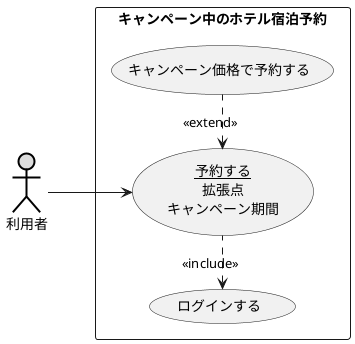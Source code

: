 @startuml ユースケース図
left to right direction
actor 利用者#DDDDDD;line:black;line.bold;
rectangle キャンペーン中のホテル宿泊予約 {
    usecase ログインする
usecase キャンペーン価格で予約する
usecase (<u>予約する</u>\n拡張点\nキャンペーン期間) as input
}
input <. (キャンペーン価格で予約する) : <<extend>>
ログインする <. input  : << include >>
利用者 --> input
@enduml